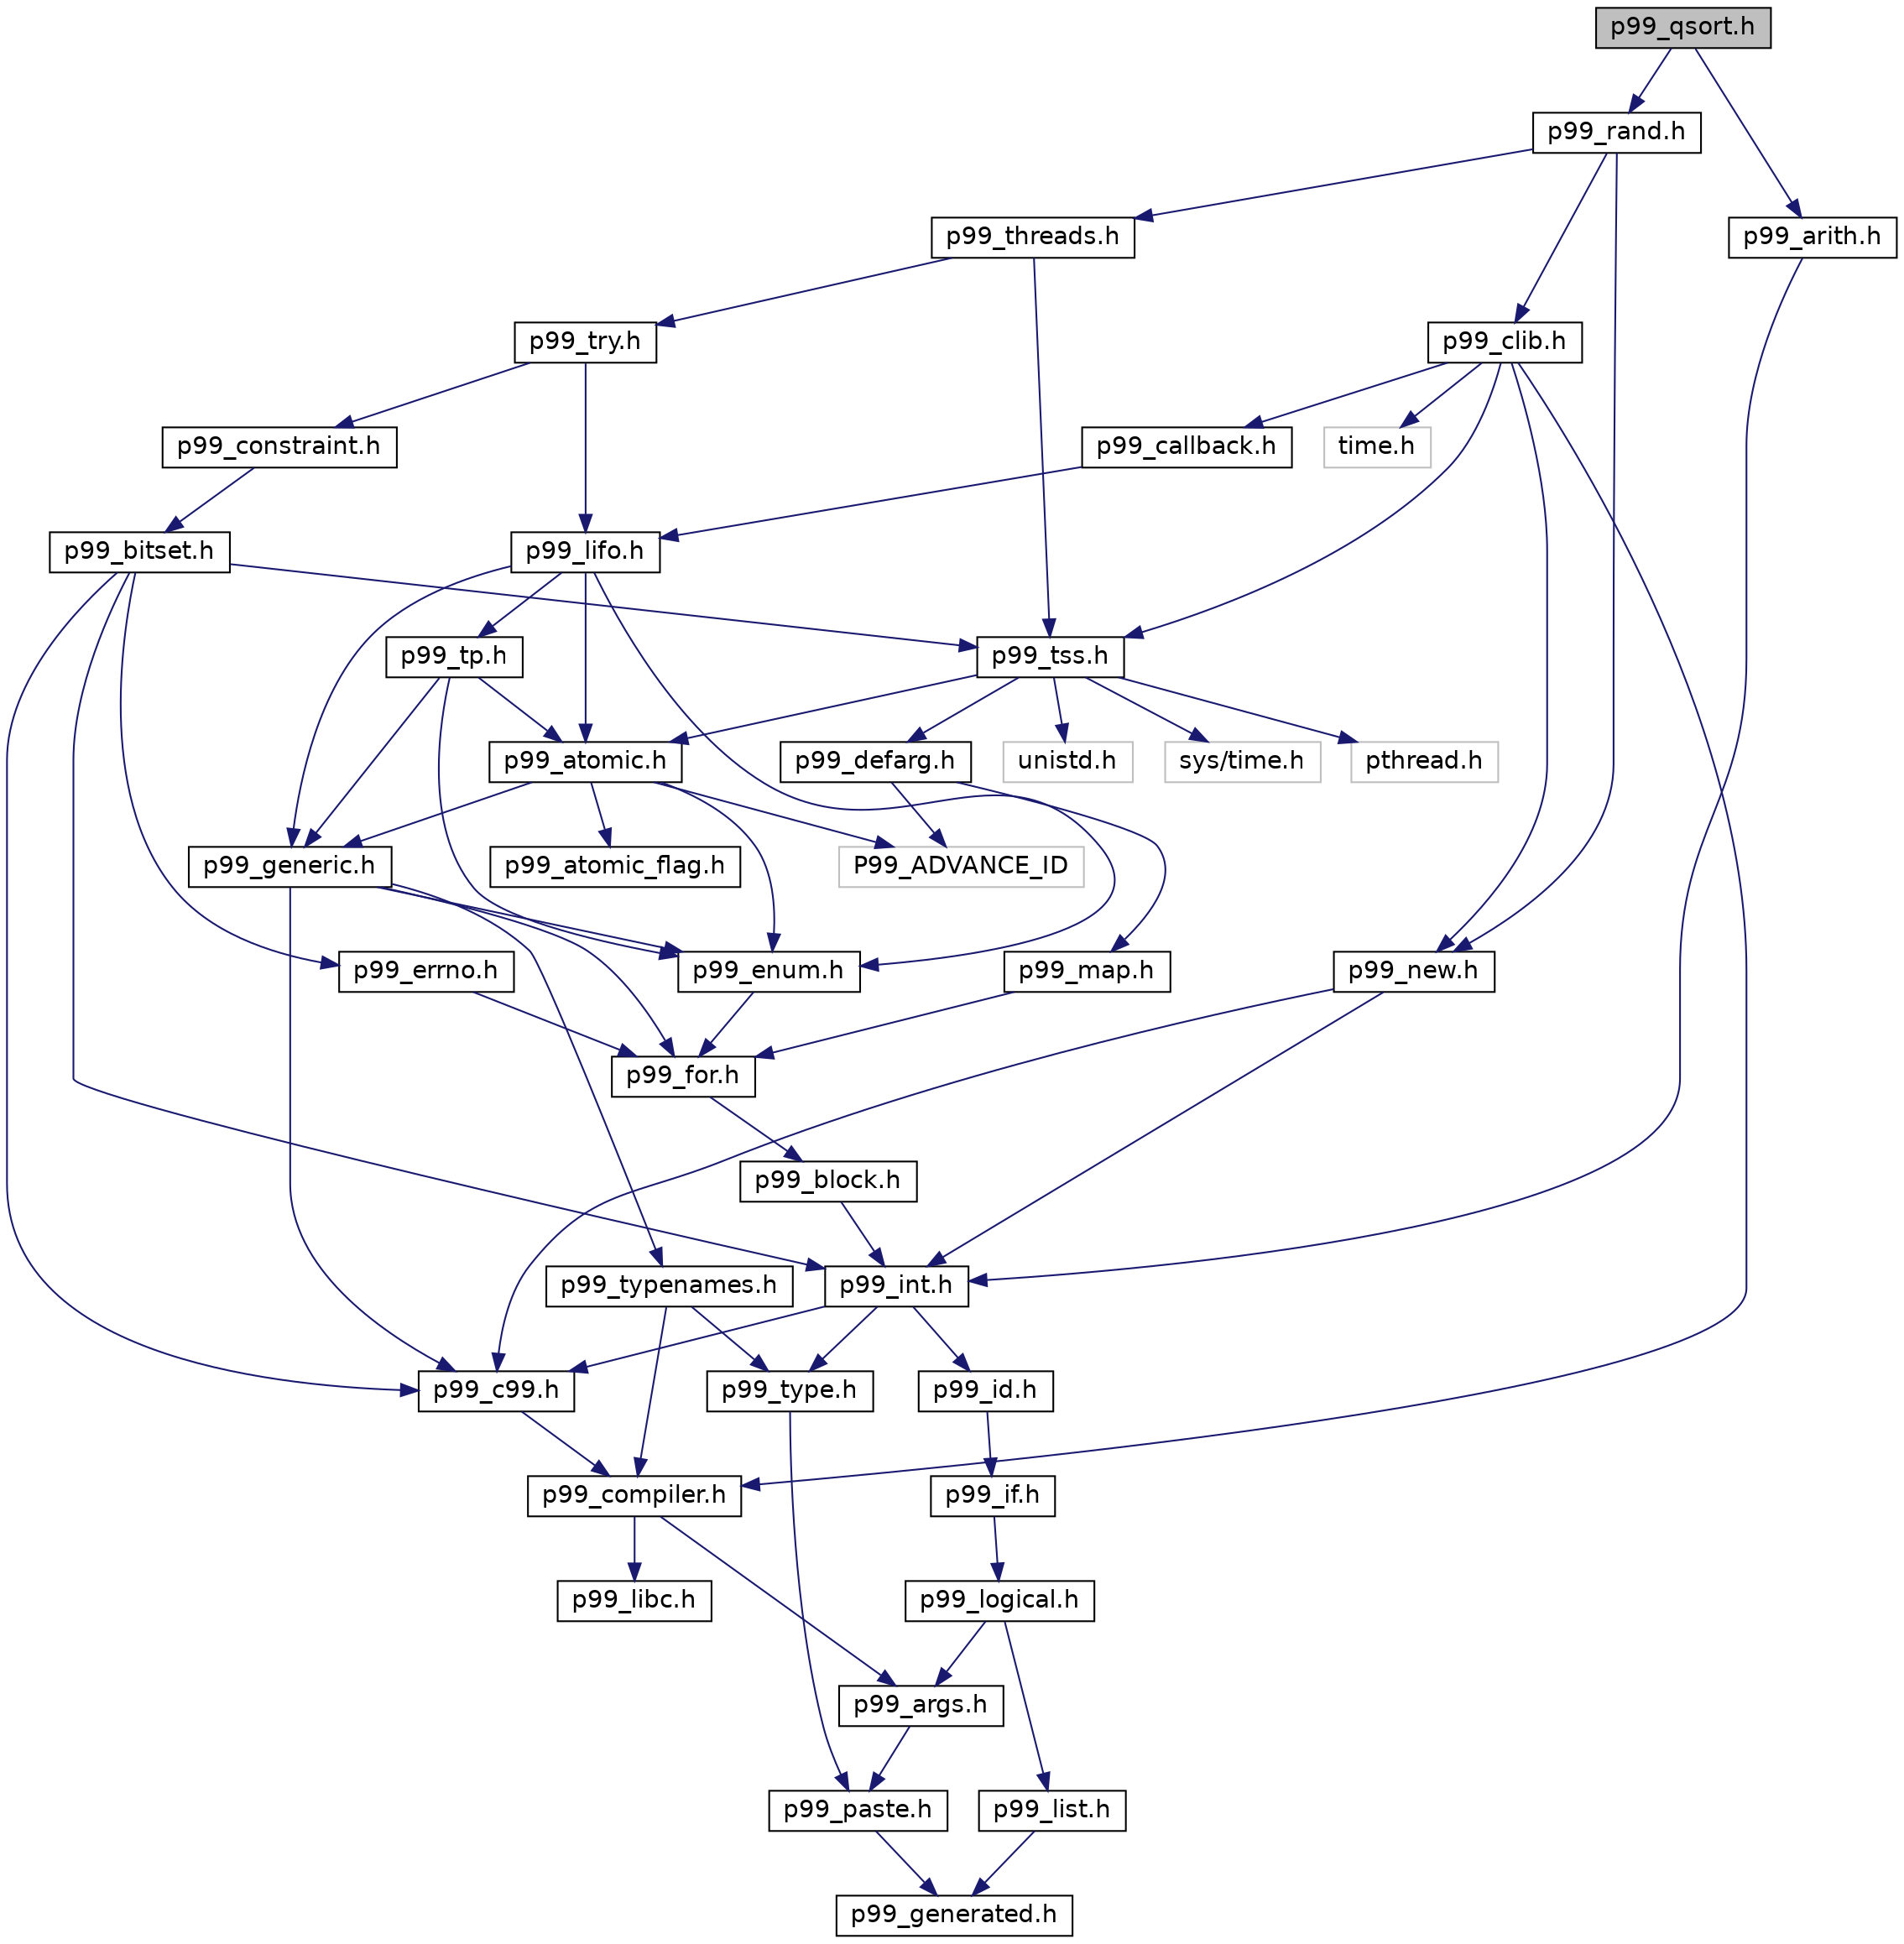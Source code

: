 digraph "p99_qsort.h"
{
 // LATEX_PDF_SIZE
  edge [fontname="Helvetica",fontsize="14",labelfontname="Helvetica",labelfontsize="14"];
  node [fontname="Helvetica",fontsize="14",shape=record];
  Node1 [label="p99_qsort.h",height=0.2,width=0.4,color="black", fillcolor="grey75", style="filled", fontcolor="black",tooltip="An implementation of a sorting routine."];
  Node1 -> Node2 [color="midnightblue",fontsize="14",style="solid",fontname="Helvetica"];
  Node2 [label="p99_rand.h",height=0.2,width=0.4,color="black", fillcolor="white", style="filled",URL="$p99__rand_8h.html",tooltip="An implementation of George Marsaglia's xorshift PRG with a period of about 2^160."];
  Node2 -> Node3 [color="midnightblue",fontsize="14",style="solid",fontname="Helvetica"];
  Node3 [label="p99_threads.h",height=0.2,width=0.4,color="black", fillcolor="white", style="filled",URL="$p99__threads_8h.html",tooltip=" "];
  Node3 -> Node4 [color="midnightblue",fontsize="14",style="solid",fontname="Helvetica"];
  Node4 [label="p99_try.h",height=0.2,width=0.4,color="black", fillcolor="white", style="filled",URL="$p99__try_8h.html",tooltip=" "];
  Node4 -> Node5 [color="midnightblue",fontsize="14",style="solid",fontname="Helvetica"];
  Node5 [label="p99_constraint.h",height=0.2,width=0.4,color="black", fillcolor="white", style="filled",URL="$p99__constraint_8h.html",tooltip=" "];
  Node5 -> Node6 [color="midnightblue",fontsize="14",style="solid",fontname="Helvetica"];
  Node6 [label="p99_bitset.h",height=0.2,width=0.4,color="black", fillcolor="white", style="filled",URL="$p99__bitset_8h.html",tooltip=" "];
  Node6 -> Node7 [color="midnightblue",fontsize="14",style="solid",fontname="Helvetica"];
  Node7 [label="p99_tss.h",height=0.2,width=0.4,color="black", fillcolor="white", style="filled",URL="$p99__tss_8h.html",tooltip=" "];
  Node7 -> Node8 [color="midnightblue",fontsize="14",style="solid",fontname="Helvetica"];
  Node8 [label="unistd.h",height=0.2,width=0.4,color="grey75", fillcolor="white", style="filled",tooltip=" "];
  Node7 -> Node9 [color="midnightblue",fontsize="14",style="solid",fontname="Helvetica"];
  Node9 [label="sys/time.h",height=0.2,width=0.4,color="grey75", fillcolor="white", style="filled",tooltip=" "];
  Node7 -> Node10 [color="midnightblue",fontsize="14",style="solid",fontname="Helvetica"];
  Node10 [label="pthread.h",height=0.2,width=0.4,color="grey75", fillcolor="white", style="filled",tooltip=" "];
  Node7 -> Node11 [color="midnightblue",fontsize="14",style="solid",fontname="Helvetica"];
  Node11 [label="p99_defarg.h",height=0.2,width=0.4,color="black", fillcolor="white", style="filled",URL="$p99__defarg_8h.html",tooltip="Macros for default arguments to functions."];
  Node11 -> Node12 [color="midnightblue",fontsize="14",style="solid",fontname="Helvetica"];
  Node12 [label="p99_map.h",height=0.2,width=0.4,color="black", fillcolor="white", style="filled",URL="$p99__map_8h.html",tooltip="macros to produce lists of statements or declarations."];
  Node12 -> Node13 [color="midnightblue",fontsize="14",style="solid",fontname="Helvetica"];
  Node13 [label="p99_for.h",height=0.2,width=0.4,color="black", fillcolor="white", style="filled",URL="$p99__for_8h.html",tooltip="A preprocessor for loop implementation and some derived list handling macros."];
  Node13 -> Node14 [color="midnightblue",fontsize="14",style="solid",fontname="Helvetica"];
  Node14 [label="p99_block.h",height=0.2,width=0.4,color="black", fillcolor="white", style="filled",URL="$p99__block_8h.html",tooltip="Macros that implement controlling blocks."];
  Node14 -> Node15 [color="midnightblue",fontsize="14",style="solid",fontname="Helvetica"];
  Node15 [label="p99_int.h",height=0.2,width=0.4,color="black", fillcolor="white", style="filled",URL="$p99__int_8h.html",tooltip="Macros handling integer types and initialization."];
  Node15 -> Node16 [color="midnightblue",fontsize="14",style="solid",fontname="Helvetica"];
  Node16 [label="p99_c99.h",height=0.2,width=0.4,color="black", fillcolor="white", style="filled",URL="$p99__c99_8h.html",tooltip="C99 specific include files that are required by the standard."];
  Node16 -> Node17 [color="midnightblue",fontsize="14",style="solid",fontname="Helvetica"];
  Node17 [label="p99_compiler.h",height=0.2,width=0.4,color="black", fillcolor="white", style="filled",URL="$p99__compiler_8h.html",tooltip="Group compiler dependencies together in one file."];
  Node17 -> Node18 [color="midnightblue",fontsize="14",style="solid",fontname="Helvetica"];
  Node18 [label="p99_args.h",height=0.2,width=0.4,color="black", fillcolor="white", style="filled",URL="$p99__args_8h.html",tooltip="Providing macros that handle variadic macro argument lists."];
  Node18 -> Node19 [color="midnightblue",fontsize="14",style="solid",fontname="Helvetica"];
  Node19 [label="p99_paste.h",height=0.2,width=0.4,color="black", fillcolor="white", style="filled",URL="$p99__paste_8h.html",tooltip="macros that paste tokens in a predictable way"];
  Node19 -> Node20 [color="midnightblue",fontsize="14",style="solid",fontname="Helvetica"];
  Node20 [label="p99_generated.h",height=0.2,width=0.4,color="black", fillcolor="white", style="filled",URL="$p99__generated_8h.html",tooltip="automatically generated macros to handle variadic macros."];
  Node17 -> Node21 [color="midnightblue",fontsize="14",style="solid",fontname="Helvetica"];
  Node21 [label="p99_libc.h",height=0.2,width=0.4,color="black", fillcolor="white", style="filled",URL="$p99__libc_8h.html",tooltip="Group C library dependencies together in one file."];
  Node15 -> Node22 [color="midnightblue",fontsize="14",style="solid",fontname="Helvetica"];
  Node22 [label="p99_id.h",height=0.2,width=0.4,color="black", fillcolor="white", style="filled",URL="$p99__id_8h.html",tooltip="Implement a simple FILEID that changes each time this file is included somewhere."];
  Node22 -> Node23 [color="midnightblue",fontsize="14",style="solid",fontname="Helvetica"];
  Node23 [label="p99_if.h",height=0.2,width=0.4,color="black", fillcolor="white", style="filled",URL="$p99__if_8h.html",tooltip="preprocessor conditionals to use inside macros"];
  Node23 -> Node24 [color="midnightblue",fontsize="14",style="solid",fontname="Helvetica"];
  Node24 [label="p99_logical.h",height=0.2,width=0.4,color="black", fillcolor="white", style="filled",URL="$p99__logical_8h.html",tooltip="macros to handle Boolean conditions at compile time."];
  Node24 -> Node18 [color="midnightblue",fontsize="14",style="solid",fontname="Helvetica"];
  Node24 -> Node25 [color="midnightblue",fontsize="14",style="solid",fontname="Helvetica"];
  Node25 [label="p99_list.h",height=0.2,width=0.4,color="black", fillcolor="white", style="filled",URL="$p99__list_8h.html",tooltip="Basis macros to process the parameter list of a variadic macro."];
  Node25 -> Node20 [color="midnightblue",fontsize="14",style="solid",fontname="Helvetica"];
  Node15 -> Node26 [color="midnightblue",fontsize="14",style="solid",fontname="Helvetica"];
  Node26 [label="p99_type.h",height=0.2,width=0.4,color="black", fillcolor="white", style="filled",URL="$p99__type_8h.html",tooltip=" "];
  Node26 -> Node19 [color="midnightblue",fontsize="14",style="solid",fontname="Helvetica"];
  Node11 -> Node27 [color="midnightblue",fontsize="14",style="solid",fontname="Helvetica"];
  Node27 [label="P99_ADVANCE_ID",height=0.2,width=0.4,color="grey75", fillcolor="white", style="filled",tooltip=" "];
  Node7 -> Node28 [color="midnightblue",fontsize="14",style="solid",fontname="Helvetica"];
  Node28 [label="p99_atomic.h",height=0.2,width=0.4,color="black", fillcolor="white", style="filled",URL="$p99__atomic_8h.html",tooltip=" "];
  Node28 -> Node29 [color="midnightblue",fontsize="14",style="solid",fontname="Helvetica"];
  Node29 [label="p99_enum.h",height=0.2,width=0.4,color="black", fillcolor="white", style="filled",URL="$p99__enum_8h.html",tooltip=" "];
  Node29 -> Node13 [color="midnightblue",fontsize="14",style="solid",fontname="Helvetica"];
  Node28 -> Node30 [color="midnightblue",fontsize="14",style="solid",fontname="Helvetica"];
  Node30 [label="p99_generic.h",height=0.2,width=0.4,color="black", fillcolor="white", style="filled",URL="$p99__generic_8h.html",tooltip=" "];
  Node30 -> Node13 [color="midnightblue",fontsize="14",style="solid",fontname="Helvetica"];
  Node30 -> Node29 [color="midnightblue",fontsize="14",style="solid",fontname="Helvetica"];
  Node30 -> Node31 [color="midnightblue",fontsize="14",style="solid",fontname="Helvetica"];
  Node31 [label="p99_typenames.h",height=0.2,width=0.4,color="black", fillcolor="white", style="filled",URL="$p99__typenames_8h.html",tooltip="Declare types derived from the standard types."];
  Node31 -> Node17 [color="midnightblue",fontsize="14",style="solid",fontname="Helvetica"];
  Node31 -> Node26 [color="midnightblue",fontsize="14",style="solid",fontname="Helvetica"];
  Node30 -> Node16 [color="midnightblue",fontsize="14",style="solid",fontname="Helvetica"];
  Node28 -> Node27 [color="midnightblue",fontsize="14",style="solid",fontname="Helvetica"];
  Node28 -> Node32 [color="midnightblue",fontsize="14",style="solid",fontname="Helvetica"];
  Node32 [label="p99_atomic_flag.h",height=0.2,width=0.4,color="black", fillcolor="white", style="filled",URL="$p99__atomic__flag_8h.html",tooltip=" "];
  Node6 -> Node16 [color="midnightblue",fontsize="14",style="solid",fontname="Helvetica"];
  Node6 -> Node33 [color="midnightblue",fontsize="14",style="solid",fontname="Helvetica"];
  Node33 [label="p99_errno.h",height=0.2,width=0.4,color="black", fillcolor="white", style="filled",URL="$p99__errno_8h.html",tooltip=" "];
  Node33 -> Node13 [color="midnightblue",fontsize="14",style="solid",fontname="Helvetica"];
  Node6 -> Node15 [color="midnightblue",fontsize="14",style="solid",fontname="Helvetica"];
  Node4 -> Node34 [color="midnightblue",fontsize="14",style="solid",fontname="Helvetica"];
  Node34 [label="p99_lifo.h",height=0.2,width=0.4,color="black", fillcolor="white", style="filled",URL="$p99__lifo_8h.html",tooltip=" "];
  Node34 -> Node29 [color="midnightblue",fontsize="14",style="solid",fontname="Helvetica"];
  Node34 -> Node30 [color="midnightblue",fontsize="14",style="solid",fontname="Helvetica"];
  Node34 -> Node28 [color="midnightblue",fontsize="14",style="solid",fontname="Helvetica"];
  Node34 -> Node35 [color="midnightblue",fontsize="14",style="solid",fontname="Helvetica"];
  Node35 [label="p99_tp.h",height=0.2,width=0.4,color="black", fillcolor="white", style="filled",URL="$p99__tp_8h.html",tooltip=" "];
  Node35 -> Node29 [color="midnightblue",fontsize="14",style="solid",fontname="Helvetica"];
  Node35 -> Node30 [color="midnightblue",fontsize="14",style="solid",fontname="Helvetica"];
  Node35 -> Node28 [color="midnightblue",fontsize="14",style="solid",fontname="Helvetica"];
  Node3 -> Node7 [color="midnightblue",fontsize="14",style="solid",fontname="Helvetica"];
  Node2 -> Node36 [color="midnightblue",fontsize="14",style="solid",fontname="Helvetica"];
  Node36 [label="p99_new.h",height=0.2,width=0.4,color="black", fillcolor="white", style="filled",URL="$p99__new_8h.html",tooltip="Macros for initialization and allocation."];
  Node36 -> Node16 [color="midnightblue",fontsize="14",style="solid",fontname="Helvetica"];
  Node36 -> Node15 [color="midnightblue",fontsize="14",style="solid",fontname="Helvetica"];
  Node2 -> Node37 [color="midnightblue",fontsize="14",style="solid",fontname="Helvetica"];
  Node37 [label="p99_clib.h",height=0.2,width=0.4,color="black", fillcolor="white", style="filled",URL="$p99__clib_8h.html",tooltip=" "];
  Node37 -> Node17 [color="midnightblue",fontsize="14",style="solid",fontname="Helvetica"];
  Node37 -> Node36 [color="midnightblue",fontsize="14",style="solid",fontname="Helvetica"];
  Node37 -> Node38 [color="midnightblue",fontsize="14",style="solid",fontname="Helvetica"];
  Node38 [label="p99_callback.h",height=0.2,width=0.4,color="black", fillcolor="white", style="filled",URL="$p99__callback_8h.html",tooltip=" "];
  Node38 -> Node34 [color="midnightblue",fontsize="14",style="solid",fontname="Helvetica"];
  Node37 -> Node7 [color="midnightblue",fontsize="14",style="solid",fontname="Helvetica"];
  Node37 -> Node39 [color="midnightblue",fontsize="14",style="solid",fontname="Helvetica"];
  Node39 [label="time.h",height=0.2,width=0.4,color="grey75", fillcolor="white", style="filled",tooltip=" "];
  Node1 -> Node40 [color="midnightblue",fontsize="14",style="solid",fontname="Helvetica"];
  Node40 [label="p99_arith.h",height=0.2,width=0.4,color="black", fillcolor="white", style="filled",URL="$p99__arith_8h.html",tooltip="Branchless arithmetic and bit twiddling snippets."];
  Node40 -> Node15 [color="midnightblue",fontsize="14",style="solid",fontname="Helvetica"];
}
